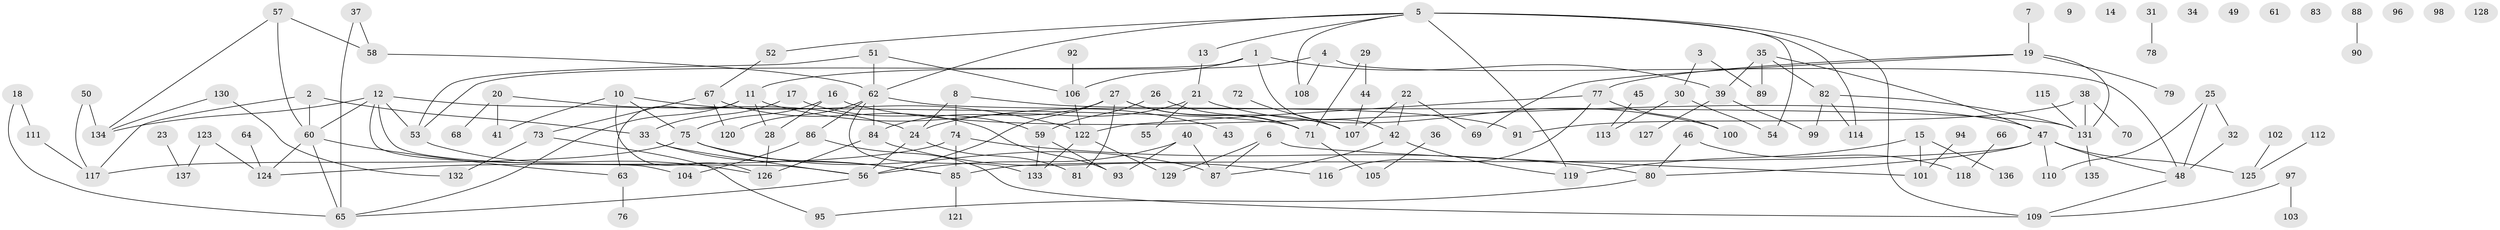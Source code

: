 // Generated by graph-tools (version 1.1) at 2025/00/03/09/25 03:00:48]
// undirected, 137 vertices, 181 edges
graph export_dot {
graph [start="1"]
  node [color=gray90,style=filled];
  1;
  2;
  3;
  4;
  5;
  6;
  7;
  8;
  9;
  10;
  11;
  12;
  13;
  14;
  15;
  16;
  17;
  18;
  19;
  20;
  21;
  22;
  23;
  24;
  25;
  26;
  27;
  28;
  29;
  30;
  31;
  32;
  33;
  34;
  35;
  36;
  37;
  38;
  39;
  40;
  41;
  42;
  43;
  44;
  45;
  46;
  47;
  48;
  49;
  50;
  51;
  52;
  53;
  54;
  55;
  56;
  57;
  58;
  59;
  60;
  61;
  62;
  63;
  64;
  65;
  66;
  67;
  68;
  69;
  70;
  71;
  72;
  73;
  74;
  75;
  76;
  77;
  78;
  79;
  80;
  81;
  82;
  83;
  84;
  85;
  86;
  87;
  88;
  89;
  90;
  91;
  92;
  93;
  94;
  95;
  96;
  97;
  98;
  99;
  100;
  101;
  102;
  103;
  104;
  105;
  106;
  107;
  108;
  109;
  110;
  111;
  112;
  113;
  114;
  115;
  116;
  117;
  118;
  119;
  120;
  121;
  122;
  123;
  124;
  125;
  126;
  127;
  128;
  129;
  130;
  131;
  132;
  133;
  134;
  135;
  136;
  137;
  1 -- 39;
  1 -- 42;
  1 -- 53;
  1 -- 106;
  2 -- 33;
  2 -- 60;
  2 -- 117;
  3 -- 30;
  3 -- 89;
  4 -- 11;
  4 -- 48;
  4 -- 108;
  5 -- 13;
  5 -- 52;
  5 -- 54;
  5 -- 62;
  5 -- 108;
  5 -- 109;
  5 -- 114;
  5 -- 119;
  6 -- 87;
  6 -- 101;
  6 -- 129;
  7 -- 19;
  8 -- 24;
  8 -- 74;
  8 -- 91;
  10 -- 41;
  10 -- 75;
  10 -- 122;
  10 -- 126;
  11 -- 28;
  11 -- 43;
  11 -- 63;
  11 -- 65;
  12 -- 53;
  12 -- 56;
  12 -- 60;
  12 -- 71;
  12 -- 104;
  12 -- 134;
  13 -- 21;
  15 -- 101;
  15 -- 119;
  15 -- 136;
  16 -- 28;
  16 -- 47;
  16 -- 75;
  17 -- 33;
  17 -- 59;
  18 -- 65;
  18 -- 111;
  19 -- 69;
  19 -- 77;
  19 -- 79;
  19 -- 131;
  20 -- 24;
  20 -- 41;
  20 -- 68;
  21 -- 24;
  21 -- 55;
  21 -- 100;
  22 -- 42;
  22 -- 69;
  22 -- 107;
  23 -- 137;
  24 -- 56;
  24 -- 81;
  25 -- 32;
  25 -- 48;
  25 -- 110;
  26 -- 59;
  26 -- 71;
  27 -- 56;
  27 -- 71;
  27 -- 81;
  27 -- 84;
  27 -- 107;
  28 -- 126;
  29 -- 44;
  29 -- 71;
  30 -- 54;
  30 -- 113;
  31 -- 78;
  32 -- 48;
  33 -- 56;
  33 -- 85;
  35 -- 39;
  35 -- 47;
  35 -- 82;
  35 -- 89;
  36 -- 105;
  37 -- 58;
  37 -- 65;
  38 -- 70;
  38 -- 91;
  38 -- 131;
  39 -- 99;
  39 -- 127;
  40 -- 56;
  40 -- 87;
  40 -- 93;
  42 -- 87;
  42 -- 119;
  44 -- 107;
  45 -- 113;
  46 -- 80;
  46 -- 118;
  47 -- 48;
  47 -- 80;
  47 -- 85;
  47 -- 110;
  47 -- 125;
  48 -- 109;
  50 -- 117;
  50 -- 134;
  51 -- 53;
  51 -- 62;
  51 -- 106;
  52 -- 67;
  53 -- 126;
  56 -- 65;
  57 -- 58;
  57 -- 60;
  57 -- 134;
  58 -- 62;
  59 -- 93;
  59 -- 133;
  60 -- 63;
  60 -- 65;
  60 -- 124;
  62 -- 84;
  62 -- 86;
  62 -- 120;
  62 -- 131;
  62 -- 133;
  63 -- 76;
  64 -- 124;
  66 -- 118;
  67 -- 73;
  67 -- 93;
  67 -- 120;
  71 -- 105;
  72 -- 107;
  73 -- 95;
  73 -- 132;
  74 -- 80;
  74 -- 85;
  74 -- 124;
  75 -- 85;
  75 -- 87;
  75 -- 117;
  77 -- 100;
  77 -- 116;
  77 -- 122;
  80 -- 95;
  82 -- 99;
  82 -- 114;
  82 -- 131;
  84 -- 116;
  84 -- 126;
  85 -- 121;
  86 -- 104;
  86 -- 109;
  88 -- 90;
  92 -- 106;
  94 -- 101;
  97 -- 103;
  97 -- 109;
  102 -- 125;
  106 -- 122;
  111 -- 117;
  112 -- 125;
  115 -- 131;
  122 -- 129;
  122 -- 133;
  123 -- 124;
  123 -- 137;
  130 -- 132;
  130 -- 134;
  131 -- 135;
}
